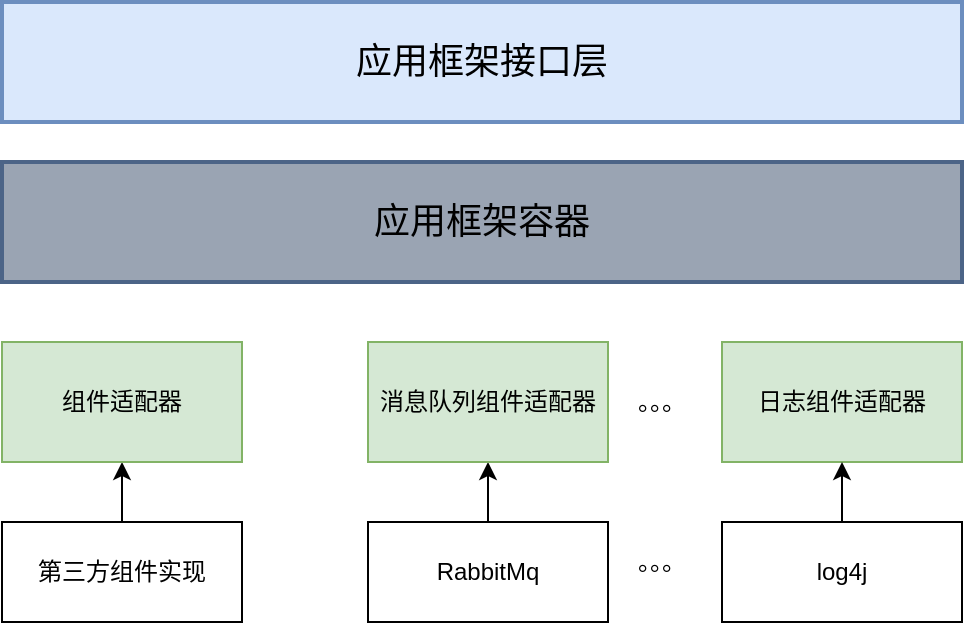 <mxfile version="14.9.4" type="github">
  <diagram id="eOpyuZQqIKaboajVJLuD" name="Page-1">
    <mxGraphModel dx="1422" dy="740" grid="1" gridSize="10" guides="1" tooltips="1" connect="1" arrows="1" fold="1" page="1" pageScale="1" pageWidth="827" pageHeight="1169" math="0" shadow="0">
      <root>
        <mxCell id="0" />
        <mxCell id="1" parent="0" />
        <mxCell id="4x3jM4qyrP3XXjNqX9VJ-1" value="应用框架接口层" style="rounded=0;whiteSpace=wrap;html=1;fillColor=#dae8fc;strokeColor=#6c8ebf;strokeWidth=2;fontSize=18;" vertex="1" parent="1">
          <mxGeometry x="180" y="170" width="480" height="60" as="geometry" />
        </mxCell>
        <mxCell id="4x3jM4qyrP3XXjNqX9VJ-2" value="应用框架容器" style="rounded=0;whiteSpace=wrap;html=1;strokeColor=#4C6487;fillColor=#9AA4B3;strokeWidth=2;fontSize=18;" vertex="1" parent="1">
          <mxGeometry x="180" y="250" width="480" height="60" as="geometry" />
        </mxCell>
        <mxCell id="4x3jM4qyrP3XXjNqX9VJ-3" value="组件适配器" style="rounded=0;whiteSpace=wrap;html=1;" vertex="1" parent="1">
          <mxGeometry x="180" y="340" width="120" height="60" as="geometry" />
        </mxCell>
        <mxCell id="4x3jM4qyrP3XXjNqX9VJ-17" style="edgeStyle=orthogonalEdgeStyle;rounded=0;orthogonalLoop=1;jettySize=auto;html=1;exitX=0.5;exitY=0;exitDx=0;exitDy=0;entryX=0.5;entryY=1;entryDx=0;entryDy=0;fontSize=18;" edge="1" parent="1" source="4x3jM4qyrP3XXjNqX9VJ-4" target="4x3jM4qyrP3XXjNqX9VJ-9">
          <mxGeometry relative="1" as="geometry" />
        </mxCell>
        <mxCell id="4x3jM4qyrP3XXjNqX9VJ-4" value="第三方组件实现" style="rounded=0;whiteSpace=wrap;html=1;" vertex="1" parent="1">
          <mxGeometry x="180" y="430" width="120" height="50" as="geometry" />
        </mxCell>
        <mxCell id="4x3jM4qyrP3XXjNqX9VJ-6" value="日志组件适配器" style="rounded=0;whiteSpace=wrap;html=1;fillColor=#d5e8d4;strokeColor=#82b366;" vertex="1" parent="1">
          <mxGeometry x="540" y="340" width="120" height="60" as="geometry" />
        </mxCell>
        <mxCell id="4x3jM4qyrP3XXjNqX9VJ-15" style="edgeStyle=orthogonalEdgeStyle;rounded=0;orthogonalLoop=1;jettySize=auto;html=1;exitX=0.5;exitY=0;exitDx=0;exitDy=0;entryX=0.5;entryY=1;entryDx=0;entryDy=0;fontSize=18;" edge="1" parent="1" source="4x3jM4qyrP3XXjNqX9VJ-7" target="4x3jM4qyrP3XXjNqX9VJ-10">
          <mxGeometry relative="1" as="geometry" />
        </mxCell>
        <mxCell id="4x3jM4qyrP3XXjNqX9VJ-7" value="RabbitMq" style="rounded=0;whiteSpace=wrap;html=1;" vertex="1" parent="1">
          <mxGeometry x="363" y="430" width="120" height="50" as="geometry" />
        </mxCell>
        <mxCell id="4x3jM4qyrP3XXjNqX9VJ-16" style="edgeStyle=orthogonalEdgeStyle;rounded=0;orthogonalLoop=1;jettySize=auto;html=1;exitX=0.5;exitY=0;exitDx=0;exitDy=0;entryX=0.5;entryY=1;entryDx=0;entryDy=0;fontSize=18;" edge="1" parent="1" source="4x3jM4qyrP3XXjNqX9VJ-8" target="4x3jM4qyrP3XXjNqX9VJ-6">
          <mxGeometry relative="1" as="geometry" />
        </mxCell>
        <mxCell id="4x3jM4qyrP3XXjNqX9VJ-8" value="log4j" style="rounded=0;whiteSpace=wrap;html=1;" vertex="1" parent="1">
          <mxGeometry x="540" y="430" width="120" height="50" as="geometry" />
        </mxCell>
        <mxCell id="4x3jM4qyrP3XXjNqX9VJ-9" value="组件适配器" style="rounded=0;whiteSpace=wrap;html=1;fillColor=#d5e8d4;strokeColor=#82b366;" vertex="1" parent="1">
          <mxGeometry x="180" y="340" width="120" height="60" as="geometry" />
        </mxCell>
        <mxCell id="4x3jM4qyrP3XXjNqX9VJ-10" value="消息队列组件适配器" style="rounded=0;whiteSpace=wrap;html=1;fillColor=#d5e8d4;strokeColor=#82b366;" vertex="1" parent="1">
          <mxGeometry x="363" y="340" width="120" height="60" as="geometry" />
        </mxCell>
        <mxCell id="4x3jM4qyrP3XXjNqX9VJ-11" value="。。。" style="text;html=1;strokeColor=none;fillColor=none;align=center;verticalAlign=middle;whiteSpace=wrap;rounded=0;" vertex="1" parent="1">
          <mxGeometry x="490" y="360" width="40" height="20" as="geometry" />
        </mxCell>
        <mxCell id="4x3jM4qyrP3XXjNqX9VJ-12" value="。。。" style="text;html=1;strokeColor=none;fillColor=none;align=center;verticalAlign=middle;whiteSpace=wrap;rounded=0;" vertex="1" parent="1">
          <mxGeometry x="490" y="440" width="40" height="20" as="geometry" />
        </mxCell>
      </root>
    </mxGraphModel>
  </diagram>
</mxfile>
